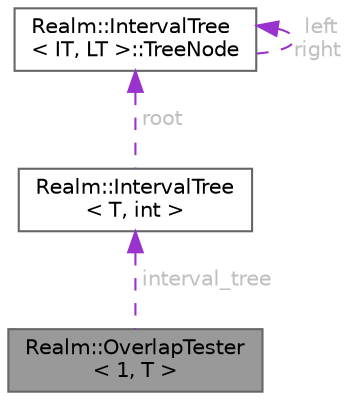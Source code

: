 digraph "Realm::OverlapTester&lt; 1, T &gt;"
{
 // LATEX_PDF_SIZE
  bgcolor="transparent";
  edge [fontname=Helvetica,fontsize=10,labelfontname=Helvetica,labelfontsize=10];
  node [fontname=Helvetica,fontsize=10,shape=box,height=0.2,width=0.4];
  Node1 [id="Node000001",label="Realm::OverlapTester\l\< 1, T \>",height=0.2,width=0.4,color="gray40", fillcolor="grey60", style="filled", fontcolor="black",tooltip=" "];
  Node2 -> Node1 [id="edge1_Node000001_Node000002",dir="back",color="darkorchid3",style="dashed",tooltip=" ",label=" interval_tree",fontcolor="grey" ];
  Node2 [id="Node000002",label="Realm::IntervalTree\l\< T, int \>",height=0.2,width=0.4,color="gray40", fillcolor="white", style="filled",URL="$classRealm_1_1IntervalTree.html",tooltip=" "];
  Node3 -> Node2 [id="edge2_Node000002_Node000003",dir="back",color="darkorchid3",style="dashed",tooltip=" ",label=" root",fontcolor="grey" ];
  Node3 [id="Node000003",label="Realm::IntervalTree\l\< IT, LT \>::TreeNode",height=0.2,width=0.4,color="gray40", fillcolor="white", style="filled",URL="$structRealm_1_1IntervalTree_1_1TreeNode.html",tooltip=" "];
  Node3 -> Node3 [id="edge3_Node000003_Node000003",dir="back",color="darkorchid3",style="dashed",tooltip=" ",label=" left\nright",fontcolor="grey" ];
}

